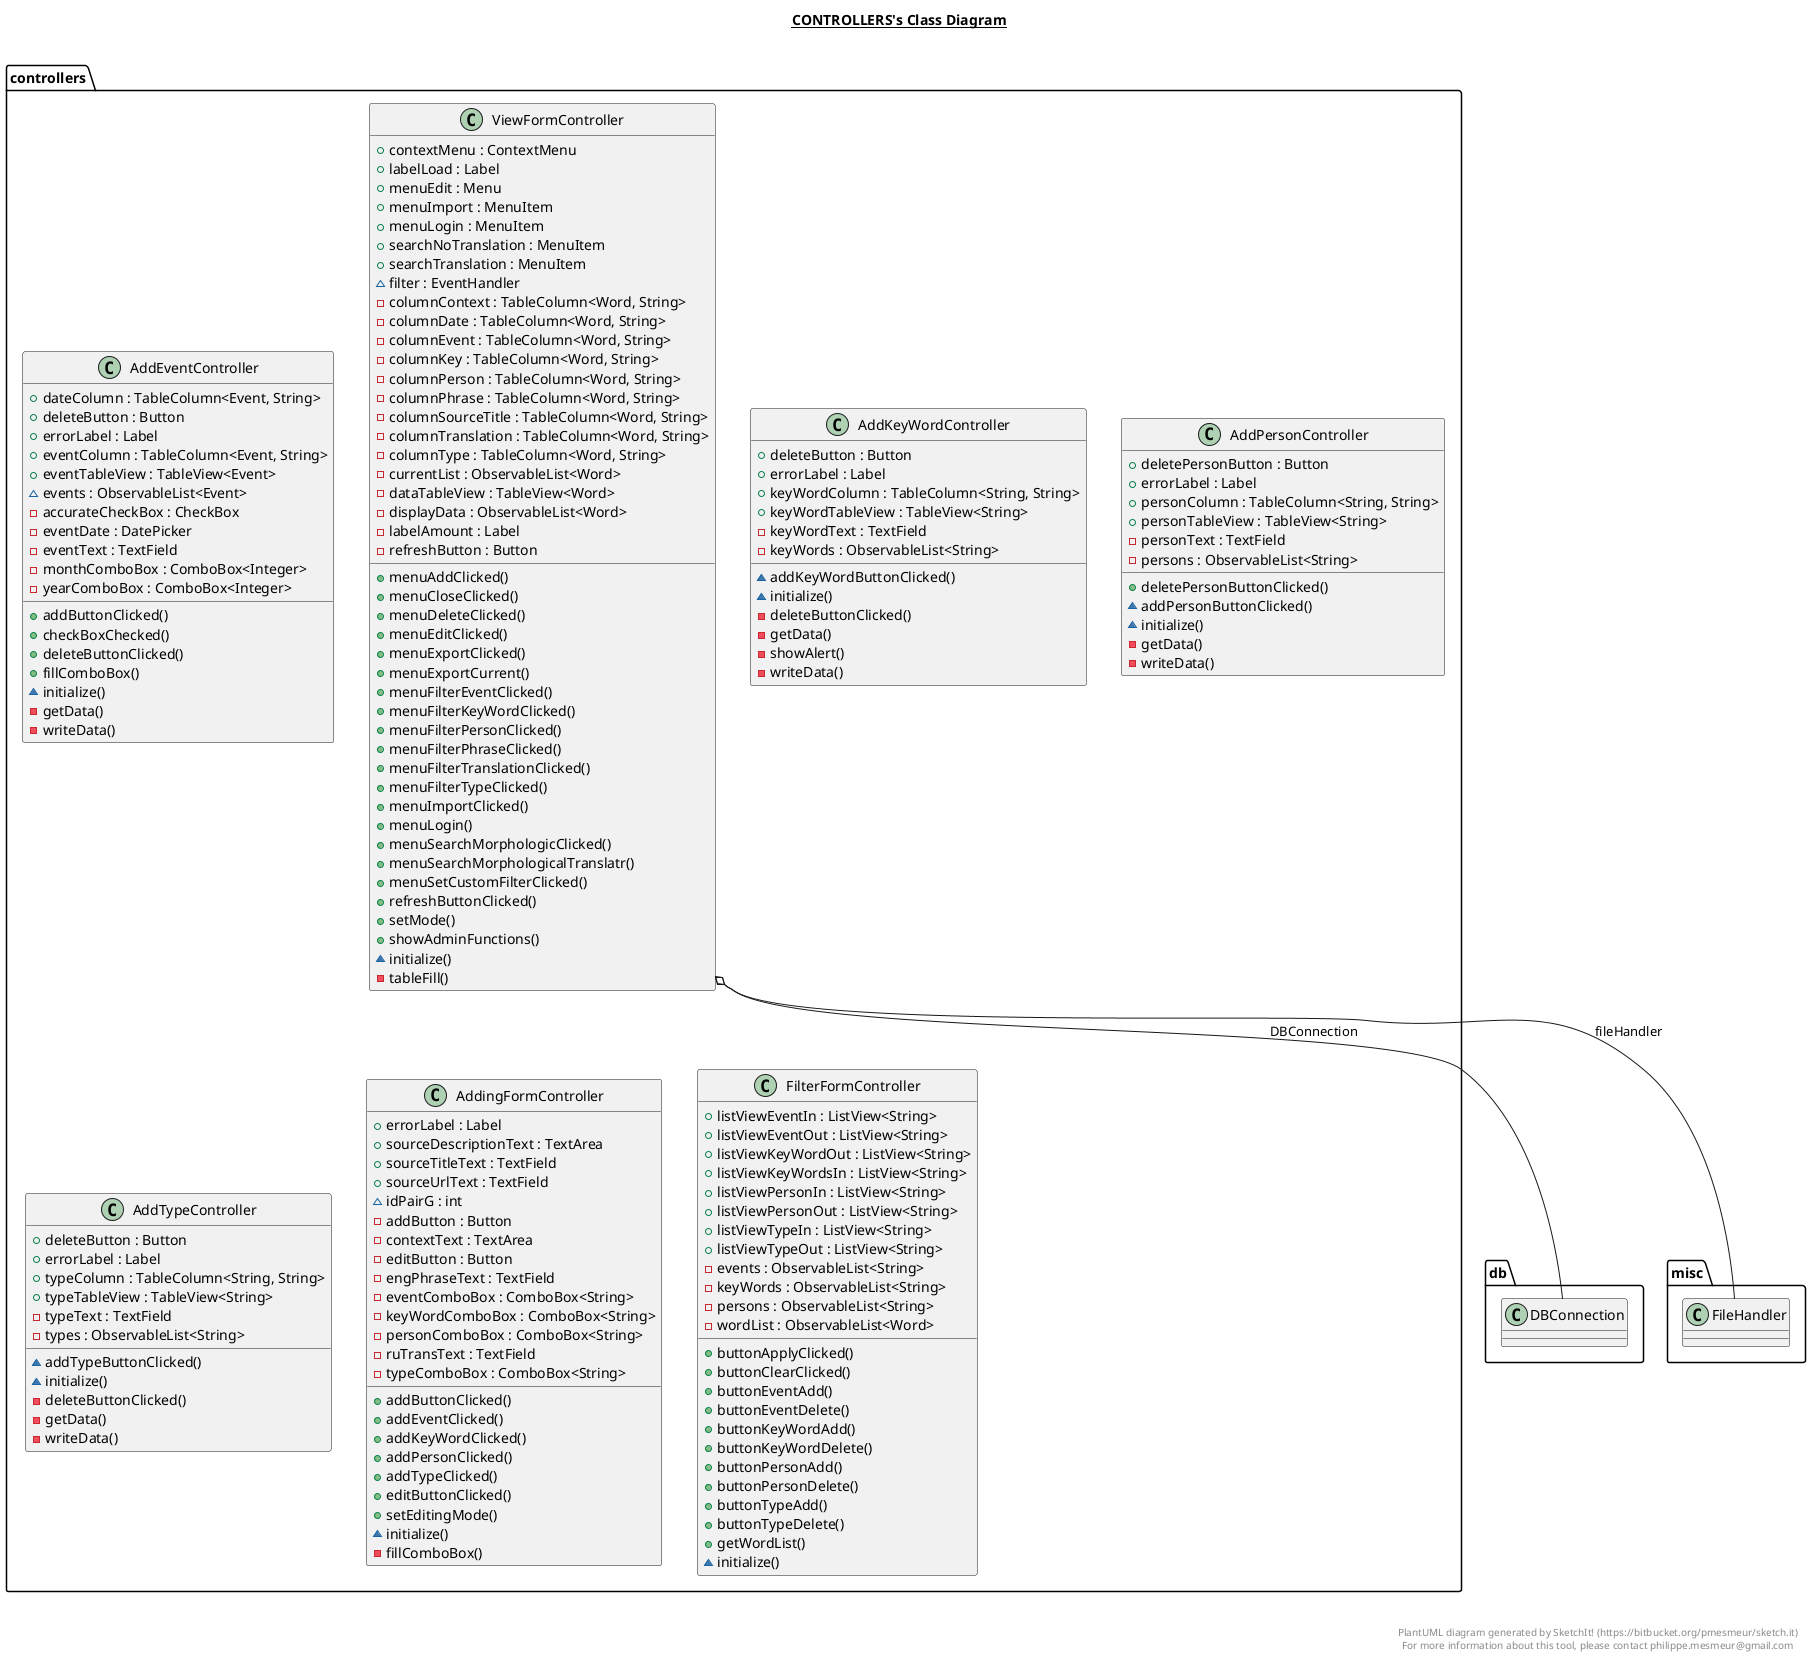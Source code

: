 @startuml

title __CONTROLLERS's Class Diagram__\n

  namespace controllers {
    class controllers.AddEventController {
        + dateColumn : TableColumn<Event, String>
        + deleteButton : Button
        + errorLabel : Label
        + eventColumn : TableColumn<Event, String>
        + eventTableView : TableView<Event>
        ~ events : ObservableList<Event>
        - accurateCheckBox : CheckBox
        - eventDate : DatePicker
        - eventText : TextField
        - monthComboBox : ComboBox<Integer>
        - yearComboBox : ComboBox<Integer>
        + addButtonClicked()
        + checkBoxChecked()
        + deleteButtonClicked()
        + fillComboBox()
        ~ initialize()
        - getData()
        - writeData()
    }
  }
  

  namespace controllers {
    class controllers.AddKeyWordController {
        + deleteButton : Button
        + errorLabel : Label
        + keyWordColumn : TableColumn<String, String>
        + keyWordTableView : TableView<String>
        - keyWordText : TextField
        - keyWords : ObservableList<String>
        ~ addKeyWordButtonClicked()
        ~ initialize()
        - deleteButtonClicked()
        - getData()
        - showAlert()
        - writeData()
    }
  }
  

  namespace controllers {
    class controllers.AddPersonController {
        + deletePersonButton : Button
        + errorLabel : Label
        + personColumn : TableColumn<String, String>
        + personTableView : TableView<String>
        - personText : TextField
        - persons : ObservableList<String>
        + deletePersonButtonClicked()
        ~ addPersonButtonClicked()
        ~ initialize()
        - getData()
        - writeData()
    }
  }
  

  namespace controllers {
    class controllers.AddTypeController {
        + deleteButton : Button
        + errorLabel : Label
        + typeColumn : TableColumn<String, String>
        + typeTableView : TableView<String>
        - typeText : TextField
        - types : ObservableList<String>
        ~ addTypeButtonClicked()
        ~ initialize()
        - deleteButtonClicked()
        - getData()
        - writeData()
    }
  }
  

  namespace controllers {
    class controllers.AddingFormController {
        + errorLabel : Label
        + sourceDescriptionText : TextArea
        + sourceTitleText : TextField
        + sourceUrlText : TextField
        ~ idPairG : int
        - addButton : Button
        - contextText : TextArea
        - editButton : Button
        - engPhraseText : TextField
        - eventComboBox : ComboBox<String>
        - keyWordComboBox : ComboBox<String>
        - personComboBox : ComboBox<String>
        - ruTransText : TextField
        - typeComboBox : ComboBox<String>
        + addButtonClicked()
        + addEventClicked()
        + addKeyWordClicked()
        + addPersonClicked()
        + addTypeClicked()
        + editButtonClicked()
        + setEditingMode()
        ~ initialize()
        - fillComboBox()
    }
  }
  

  namespace controllers {
    class controllers.FilterFormController {
        + listViewEventIn : ListView<String>
        + listViewEventOut : ListView<String>
        + listViewKeyWordOut : ListView<String>
        + listViewKeyWordsIn : ListView<String>
        + listViewPersonIn : ListView<String>
        + listViewPersonOut : ListView<String>
        + listViewTypeIn : ListView<String>
        + listViewTypeOut : ListView<String>
        - events : ObservableList<String>
        - keyWords : ObservableList<String>
        - persons : ObservableList<String>
        - wordList : ObservableList<Word>
        + buttonApplyClicked()
        + buttonClearClicked()
        + buttonEventAdd()
        + buttonEventDelete()
        + buttonKeyWordAdd()
        + buttonKeyWordDelete()
        + buttonPersonAdd()
        + buttonPersonDelete()
        + buttonTypeAdd()
        + buttonTypeDelete()
        + getWordList()
        ~ initialize()
    }
  }
  

  namespace controllers {
    class controllers.ViewFormController {
        + contextMenu : ContextMenu
        + labelLoad : Label
        + menuEdit : Menu
        + menuImport : MenuItem
        + menuLogin : MenuItem
        + searchNoTranslation : MenuItem
        + searchTranslation : MenuItem
        ~ filter : EventHandler
        - columnContext : TableColumn<Word, String>
        - columnDate : TableColumn<Word, String>
        - columnEvent : TableColumn<Word, String>
        - columnKey : TableColumn<Word, String>
        - columnPerson : TableColumn<Word, String>
        - columnPhrase : TableColumn<Word, String>
        - columnSourceTitle : TableColumn<Word, String>
        - columnTranslation : TableColumn<Word, String>
        - columnType : TableColumn<Word, String>
        - currentList : ObservableList<Word>
        - dataTableView : TableView<Word>
        - displayData : ObservableList<Word>
        - labelAmount : Label
        - refreshButton : Button
        + menuAddClicked()
        + menuCloseClicked()
        + menuDeleteClicked()
        + menuEditClicked()
        + menuExportClicked()
        + menuExportCurrent()
        + menuFilterEventClicked()
        + menuFilterKeyWordClicked()
        + menuFilterPersonClicked()
        + menuFilterPhraseClicked()
        + menuFilterTranslationClicked()
        + menuFilterTypeClicked()
        + menuImportClicked()
        + menuLogin()
        + menuSearchMorphologicClicked()
        + menuSearchMorphologicalTranslatr()
        + menuSetCustomFilterClicked()
        + refreshButtonClicked()
        + setMode()
        + showAdminFunctions()
        ~ initialize()
        - tableFill()
    }
  }
  

  controllers.ViewFormController o-- db.DBConnection : DBConnection
  controllers.ViewFormController o-- misc.FileHandler : fileHandler


right footer


PlantUML diagram generated by SketchIt! (https://bitbucket.org/pmesmeur/sketch.it)
For more information about this tool, please contact philippe.mesmeur@gmail.com
endfooter

@enduml

